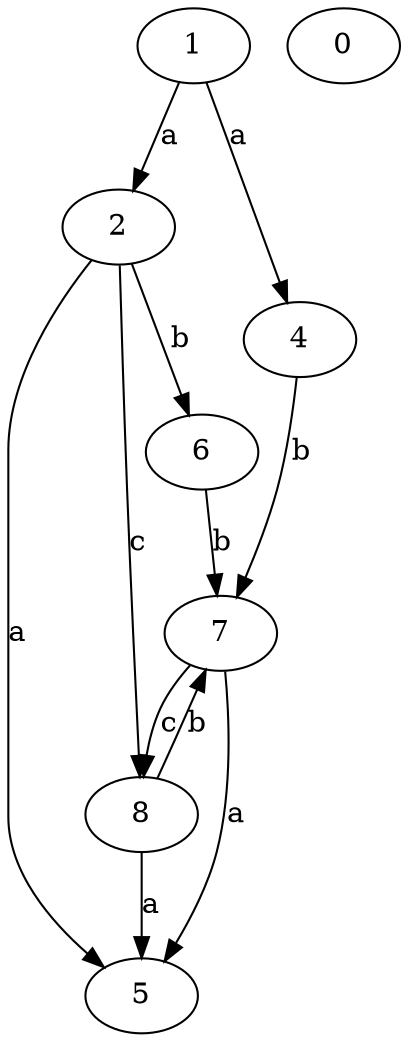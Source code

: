 strict digraph  {
2;
4;
0;
5;
6;
7;
1;
8;
2 -> 5  [label=a];
2 -> 6  [label=b];
2 -> 8  [label=c];
4 -> 7  [label=b];
6 -> 7  [label=b];
7 -> 5  [label=a];
7 -> 8  [label=c];
1 -> 2  [label=a];
1 -> 4  [label=a];
8 -> 5  [label=a];
8 -> 7  [label=b];
}
